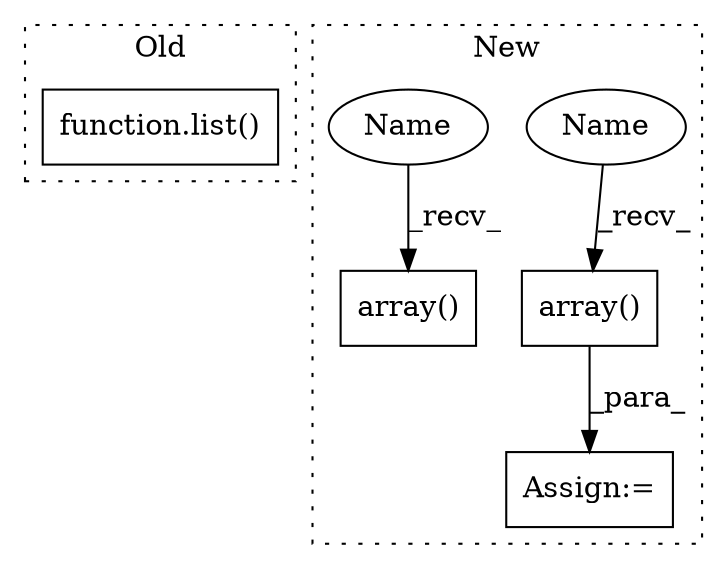 digraph G {
subgraph cluster0 {
1 [label="function.list()" a="75" s="5174,5192" l="5,1" shape="box"];
label = "Old";
style="dotted";
}
subgraph cluster1 {
2 [label="array()" a="75" s="5351,5368" l="9,1" shape="box"];
3 [label="array()" a="75" s="5409,5428" l="9,1" shape="box"];
4 [label="Assign:=" a="68" s="5331" l="3" shape="box"];
5 [label="Name" a="87" s="5351" l="2" shape="ellipse"];
6 [label="Name" a="87" s="5409" l="2" shape="ellipse"];
label = "New";
style="dotted";
}
2 -> 4 [label="_para_"];
5 -> 2 [label="_recv_"];
6 -> 3 [label="_recv_"];
}